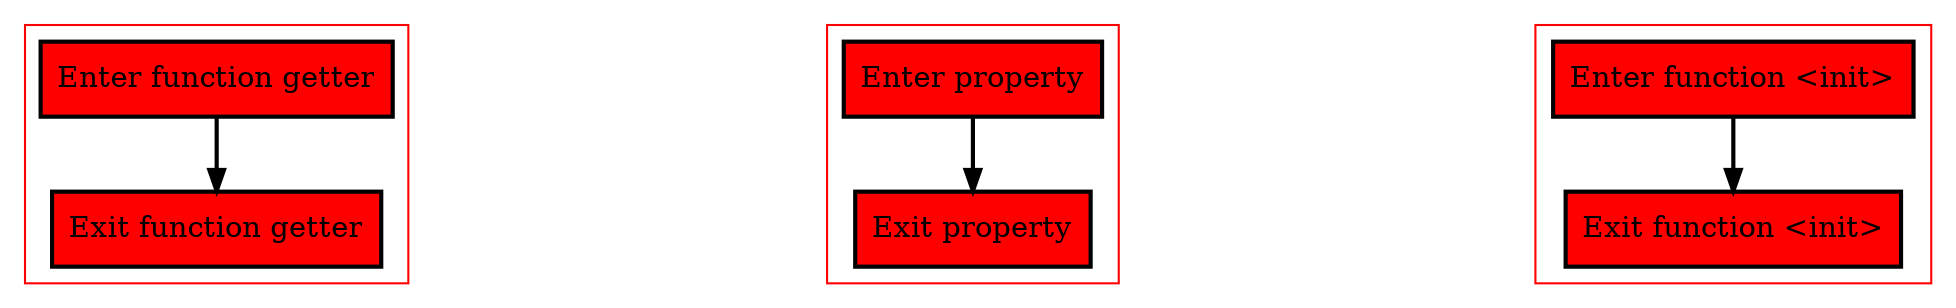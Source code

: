 digraph initBlockAndInPlaceLambda_kt {
  graph [splines=ortho nodesep=3]
  node [shape=box penwidth=2]
  edge [penwidth=2]

  subgraph cluster_0 {
    color=red
    0 [label="Enter function getter" style="filled" fillcolor=red];
    1 [label="Exit function getter" style="filled" fillcolor=red];
  }

  0 -> {1};

  subgraph cluster_1 {
    color=red
    2 [label="Enter property" style="filled" fillcolor=red];
    3 [label="Exit property" style="filled" fillcolor=red];
  }

  2 -> {3};

  subgraph cluster_2 {
    color=red
    4 [label="Enter function <init>" style="filled" fillcolor=red];
    5 [label="Exit function <init>" style="filled" fillcolor=red];
  }

  4 -> {5};

}
